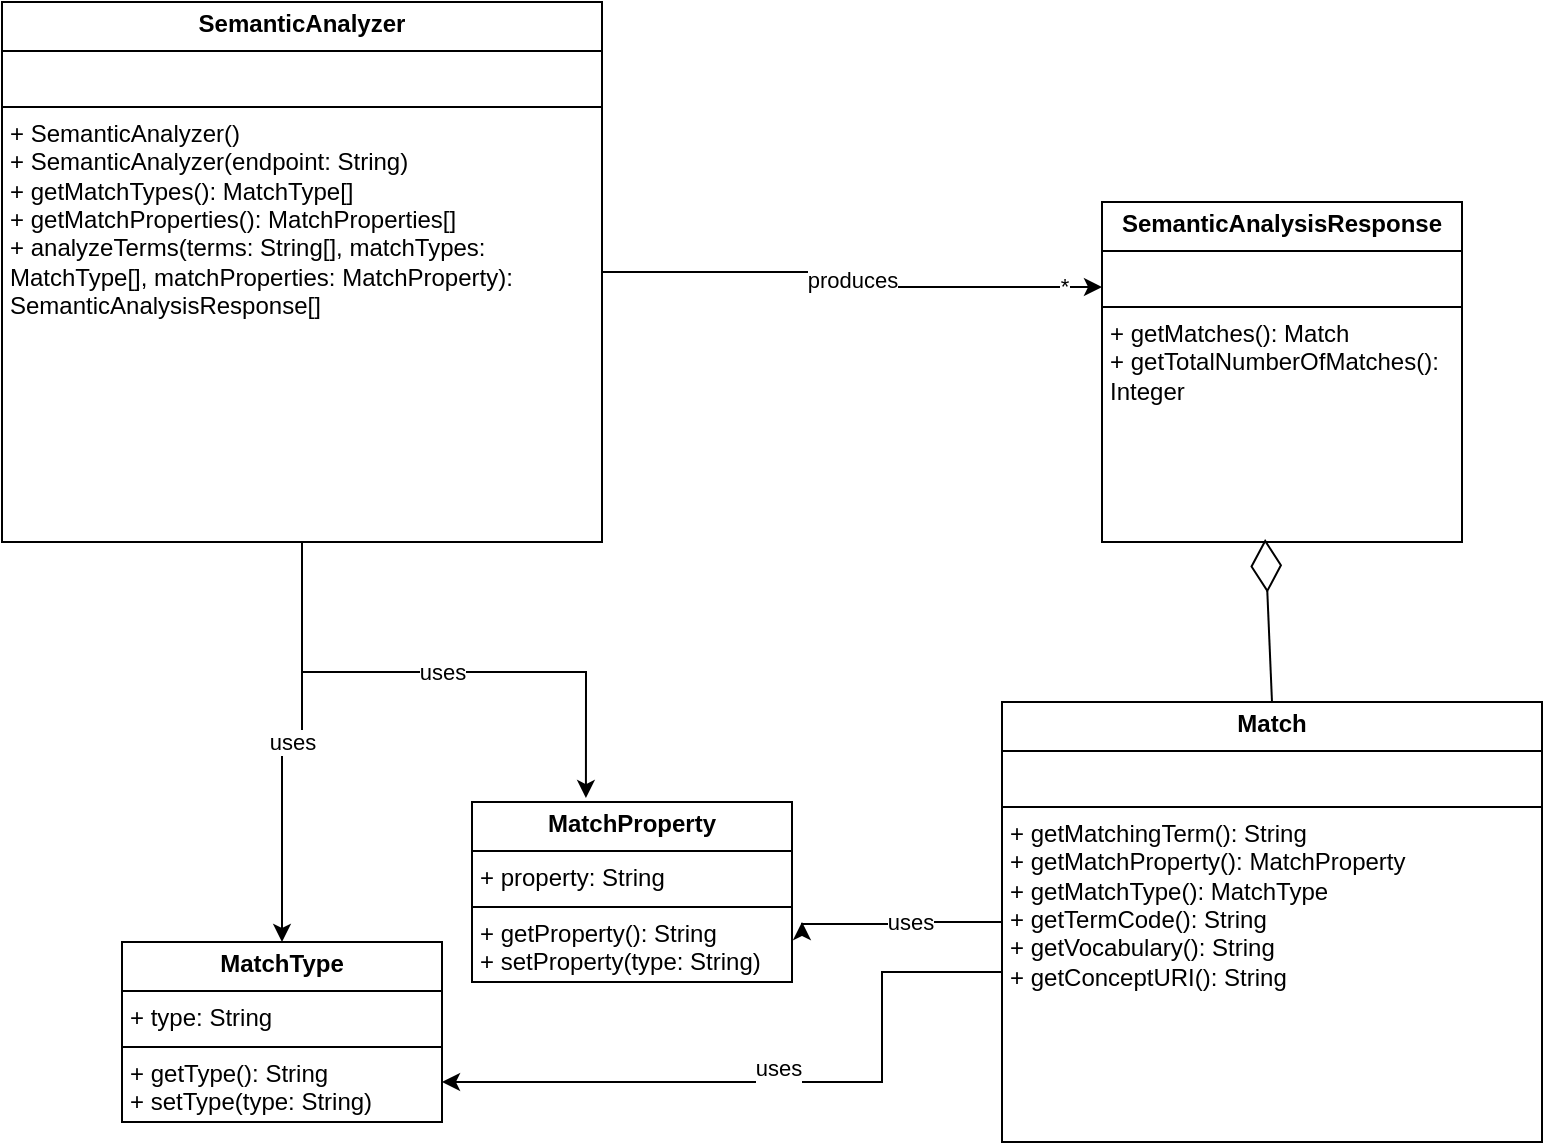<mxfile version="28.2.0">
  <diagram name="Page-1" id="L_Vh3q0u-PjzWYZS1K4b">
    <mxGraphModel dx="1665" dy="777" grid="1" gridSize="10" guides="1" tooltips="1" connect="1" arrows="1" fold="1" page="1" pageScale="1" pageWidth="850" pageHeight="1100" math="0" shadow="0">
      <root>
        <mxCell id="0" />
        <mxCell id="1" parent="0" />
        <mxCell id="ji4a9HnDfw8ybzQ3S6Gi-5" value="produces" style="edgeStyle=orthogonalEdgeStyle;rounded=0;orthogonalLoop=1;jettySize=auto;html=1;entryX=0;entryY=0.25;entryDx=0;entryDy=0;" parent="1" source="ji4a9HnDfw8ybzQ3S6Gi-1" target="ji4a9HnDfw8ybzQ3S6Gi-4" edge="1">
          <mxGeometry relative="1" as="geometry" />
        </mxCell>
        <mxCell id="ji4a9HnDfw8ybzQ3S6Gi-6" value="*" style="edgeLabel;html=1;align=center;verticalAlign=middle;resizable=0;points=[];" parent="ji4a9HnDfw8ybzQ3S6Gi-5" vertex="1" connectable="0">
          <mxGeometry x="0.853" y="2" relative="1" as="geometry">
            <mxPoint y="1" as="offset" />
          </mxGeometry>
        </mxCell>
        <mxCell id="ji4a9HnDfw8ybzQ3S6Gi-7" value="uses" style="edgeStyle=orthogonalEdgeStyle;rounded=0;orthogonalLoop=1;jettySize=auto;html=1;entryX=0.5;entryY=0;entryDx=0;entryDy=0;" parent="1" source="ji4a9HnDfw8ybzQ3S6Gi-1" target="ji4a9HnDfw8ybzQ3S6Gi-2" edge="1">
          <mxGeometry relative="1" as="geometry" />
        </mxCell>
        <mxCell id="ji4a9HnDfw8ybzQ3S6Gi-1" value="&lt;p style=&quot;margin:0px;margin-top:4px;text-align:center;&quot;&gt;&lt;b&gt;SemanticAnalyzer&lt;/b&gt;&lt;/p&gt;&lt;hr size=&quot;1&quot; style=&quot;border-style:solid;&quot;&gt;&lt;p style=&quot;margin:0px;margin-left:4px;&quot;&gt;&lt;br&gt;&lt;/p&gt;&lt;hr size=&quot;1&quot; style=&quot;border-style:solid;&quot;&gt;&lt;p style=&quot;margin:0px;margin-left:4px;&quot;&gt;+ SemanticAnalyzer()&lt;/p&gt;&lt;p style=&quot;margin:0px;margin-left:4px;&quot;&gt;+ SemanticAnalyzer(endpoint: String)&lt;/p&gt;&lt;p style=&quot;margin:0px;margin-left:4px;&quot;&gt;+ getMatchTypes(): MatchType[]&lt;/p&gt;&lt;p style=&quot;margin:0px;margin-left:4px;&quot;&gt;+ getMatchProperties(): MatchProperties[]&lt;/p&gt;&lt;p style=&quot;margin:0px;margin-left:4px;&quot;&gt;+ analyzeTerms(terms: String[], matchTypes: MatchType[], matchProperties: MatchProperty): SemanticAnalysisResponse[]&lt;/p&gt;" style="verticalAlign=top;align=left;overflow=fill;html=1;whiteSpace=wrap;" parent="1" vertex="1">
          <mxGeometry x="30" y="10" width="300" height="270" as="geometry" />
        </mxCell>
        <mxCell id="ji4a9HnDfw8ybzQ3S6Gi-2" value="&lt;p style=&quot;margin:0px;margin-top:4px;text-align:center;&quot;&gt;&lt;b&gt;MatchType&lt;/b&gt;&lt;/p&gt;&lt;hr size=&quot;1&quot; style=&quot;border-style:solid;&quot;&gt;&lt;p style=&quot;margin:0px;margin-left:4px;&quot;&gt;+ type: String&lt;/p&gt;&lt;hr size=&quot;1&quot; style=&quot;border-style:solid;&quot;&gt;&lt;p style=&quot;margin:0px;margin-left:4px;&quot;&gt;+ getType(): String&lt;/p&gt;&lt;p style=&quot;margin:0px;margin-left:4px;&quot;&gt;+ setType(type: String)&lt;/p&gt;" style="verticalAlign=top;align=left;overflow=fill;html=1;whiteSpace=wrap;" parent="1" vertex="1">
          <mxGeometry x="90" y="480" width="160" height="90" as="geometry" />
        </mxCell>
        <mxCell id="ji4a9HnDfw8ybzQ3S6Gi-3" value="&lt;p style=&quot;margin:0px;margin-top:4px;text-align:center;&quot;&gt;&lt;b&gt;MatchProperty&lt;/b&gt;&lt;/p&gt;&lt;hr size=&quot;1&quot; style=&quot;border-style:solid;&quot;&gt;&lt;p style=&quot;margin:0px;margin-left:4px;&quot;&gt;+ property: String&lt;/p&gt;&lt;hr size=&quot;1&quot; style=&quot;border-style:solid;&quot;&gt;&lt;p style=&quot;margin:0px;margin-left:4px;&quot;&gt;+ getProperty(): String&lt;/p&gt;&lt;p style=&quot;margin:0px;margin-left:4px;&quot;&gt;+ setProperty(type: String)&lt;/p&gt;" style="verticalAlign=top;align=left;overflow=fill;html=1;whiteSpace=wrap;" parent="1" vertex="1">
          <mxGeometry x="265" y="410" width="160" height="90" as="geometry" />
        </mxCell>
        <mxCell id="ji4a9HnDfw8ybzQ3S6Gi-4" value="&lt;p style=&quot;margin:0px;margin-top:4px;text-align:center;&quot;&gt;&lt;b&gt;SemanticAnalysisResponse&lt;/b&gt;&lt;/p&gt;&lt;hr size=&quot;1&quot; style=&quot;border-style:solid;&quot;&gt;&lt;p style=&quot;margin:0px;margin-left:4px;&quot;&gt;&lt;br&gt;&lt;/p&gt;&lt;hr size=&quot;1&quot; style=&quot;border-style:solid;&quot;&gt;&lt;p style=&quot;margin:0px;margin-left:4px;&quot;&gt;+ getMatches&lt;span style=&quot;background-color: transparent; color: light-dark(rgb(0, 0, 0), rgb(255, 255, 255));&quot;&gt;(): Match&lt;/span&gt;&lt;/p&gt;&lt;p style=&quot;margin:0px;margin-left:4px;&quot;&gt;&lt;span style=&quot;background-color: transparent; color: light-dark(rgb(0, 0, 0), rgb(255, 255, 255));&quot;&gt;+ getTotalNumberOfMatches(): Integer&lt;/span&gt;&lt;/p&gt;" style="verticalAlign=top;align=left;overflow=fill;html=1;whiteSpace=wrap;" parent="1" vertex="1">
          <mxGeometry x="580" y="110" width="180" height="170" as="geometry" />
        </mxCell>
        <mxCell id="ji4a9HnDfw8ybzQ3S6Gi-8" value="uses" style="edgeStyle=orthogonalEdgeStyle;rounded=0;orthogonalLoop=1;jettySize=auto;html=1;entryX=0.356;entryY=-0.022;entryDx=0;entryDy=0;entryPerimeter=0;" parent="1" source="ji4a9HnDfw8ybzQ3S6Gi-1" target="ji4a9HnDfw8ybzQ3S6Gi-3" edge="1">
          <mxGeometry relative="1" as="geometry" />
        </mxCell>
        <mxCell id="ji4a9HnDfw8ybzQ3S6Gi-12" style="edgeStyle=orthogonalEdgeStyle;rounded=0;orthogonalLoop=1;jettySize=auto;html=1;exitX=0.002;exitY=0.38;exitDx=0;exitDy=0;exitPerimeter=0;" parent="1" source="ji4a9HnDfw8ybzQ3S6Gi-10" edge="1">
          <mxGeometry relative="1" as="geometry">
            <mxPoint x="430" y="470" as="targetPoint" />
            <Array as="points">
              <mxPoint x="531" y="470" />
              <mxPoint x="480" y="470" />
              <mxPoint x="480" y="471" />
            </Array>
          </mxGeometry>
        </mxCell>
        <mxCell id="ji4a9HnDfw8ybzQ3S6Gi-13" value="uses" style="edgeLabel;html=1;align=center;verticalAlign=middle;resizable=0;points=[];" parent="ji4a9HnDfw8ybzQ3S6Gi-12" vertex="1" connectable="0">
          <mxGeometry x="0.134" relative="1" as="geometry">
            <mxPoint as="offset" />
          </mxGeometry>
        </mxCell>
        <mxCell id="ji4a9HnDfw8ybzQ3S6Gi-14" value="uses&lt;div&gt;&lt;br&gt;&lt;/div&gt;" style="edgeStyle=orthogonalEdgeStyle;rounded=0;orthogonalLoop=1;jettySize=auto;html=1;" parent="1" edge="1">
          <mxGeometry relative="1" as="geometry">
            <mxPoint x="530" y="495" as="sourcePoint" />
            <mxPoint x="250" y="550" as="targetPoint" />
            <Array as="points">
              <mxPoint x="470" y="495" />
              <mxPoint x="470" y="550" />
            </Array>
          </mxGeometry>
        </mxCell>
        <mxCell id="ji4a9HnDfw8ybzQ3S6Gi-10" value="&lt;p style=&quot;margin:0px;margin-top:4px;text-align:center;&quot;&gt;&lt;b&gt;Match&lt;/b&gt;&lt;/p&gt;&lt;hr size=&quot;1&quot; style=&quot;border-style:solid;&quot;&gt;&lt;p style=&quot;margin:0px;margin-left:4px;&quot;&gt;&amp;nbsp;&lt;/p&gt;&lt;hr size=&quot;1&quot; style=&quot;border-style:solid;&quot;&gt;&lt;p style=&quot;margin:0px;margin-left:4px;&quot;&gt;+ getMatchingTerm(): String&lt;/p&gt;&lt;p style=&quot;margin:0px;margin-left:4px;&quot;&gt;+ getMatchProperty(): MatchProperty&lt;/p&gt;&lt;p style=&quot;margin:0px;margin-left:4px;&quot;&gt;+ getMatchType(): MatchType&lt;/p&gt;&lt;p style=&quot;margin:0px;margin-left:4px;&quot;&gt;+ getTermCode(): String&lt;/p&gt;&lt;p style=&quot;margin:0px;margin-left:4px;&quot;&gt;+ getVocabulary(): String&lt;/p&gt;&lt;p style=&quot;margin:0px;margin-left:4px;&quot;&gt;+ getConceptURI(): String&lt;/p&gt;" style="verticalAlign=top;align=left;overflow=fill;html=1;whiteSpace=wrap;" parent="1" vertex="1">
          <mxGeometry x="530" y="360" width="270" height="220" as="geometry" />
        </mxCell>
        <mxCell id="ji4a9HnDfw8ybzQ3S6Gi-11" value="" style="endArrow=diamondThin;endFill=0;endSize=24;html=1;rounded=0;exitX=0.5;exitY=0;exitDx=0;exitDy=0;entryX=0.453;entryY=0.991;entryDx=0;entryDy=0;entryPerimeter=0;" parent="1" source="ji4a9HnDfw8ybzQ3S6Gi-10" target="ji4a9HnDfw8ybzQ3S6Gi-4" edge="1">
          <mxGeometry width="160" relative="1" as="geometry">
            <mxPoint x="350" y="390" as="sourcePoint" />
            <mxPoint x="660" y="320" as="targetPoint" />
          </mxGeometry>
        </mxCell>
      </root>
    </mxGraphModel>
  </diagram>
</mxfile>
